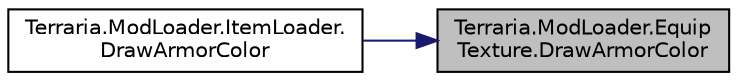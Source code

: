 digraph "Terraria.ModLoader.EquipTexture.DrawArmorColor"
{
 // LATEX_PDF_SIZE
  edge [fontname="Helvetica",fontsize="10",labelfontname="Helvetica",labelfontsize="10"];
  node [fontname="Helvetica",fontsize="10",shape=record];
  rankdir="RL";
  Node1 [label="Terraria.ModLoader.Equip\lTexture.DrawArmorColor",height=0.2,width=0.4,color="black", fillcolor="grey75", style="filled", fontcolor="black",tooltip="Allows you to modify the colors in which this armor texture and surrounding accessories are drawn,..."];
  Node1 -> Node2 [dir="back",color="midnightblue",fontsize="10",style="solid",fontname="Helvetica"];
  Node2 [label="Terraria.ModLoader.ItemLoader.\lDrawArmorColor",height=0.2,width=0.4,color="black", fillcolor="white", style="filled",URL="$class_terraria_1_1_mod_loader_1_1_item_loader.html#a8bcdd0626e0786d5f6b12ea3feeb3e27",tooltip="Calls the item's equipment texture's DrawArmorColor hook, then all GlobalItem.DrawArmorColor hooks."];
}
